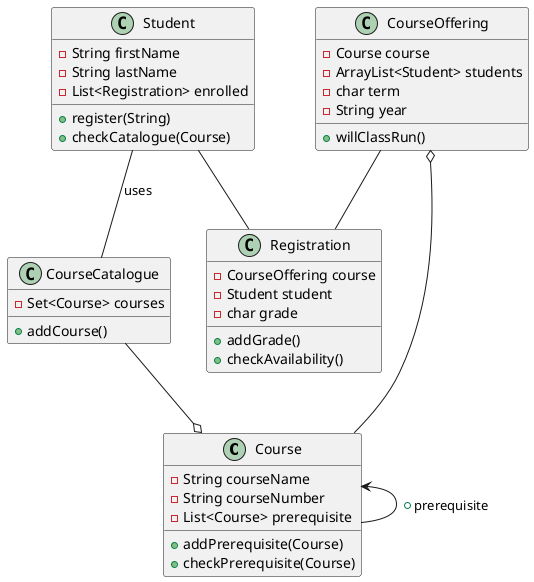 @startuml
'https://plantuml.com/class-diagram

class Course
class CourseCatalogue
class Registration
class Student
class CourseOffering

Course <-- Course : +prerequisite
CourseOffering o-- Course
CourseCatalogue --o Course
Student -- CourseCatalogue : uses
Student -- Registration
CourseOffering -- Registration



class Course {
- String courseName
- String courseNumber
- List<Course> prerequisite

+ addPrerequisite(Course)
+ checkPrerequisite(Course)
}

class Student {
- String firstName
- String lastName
- List<Registration> enrolled

+ register(String)
+ checkCatalogue(Course)
}

class CourseCatalogue {
- Set<Course> courses
+ addCourse()
}

class Registration {
- CourseOffering course
- Student student
- char grade

+ addGrade()
+ checkAvailability()
}

class CourseOffering {
- Course course
- ArrayList<Student> students
- char term
- String year

+ willClassRun()

}


@enduml